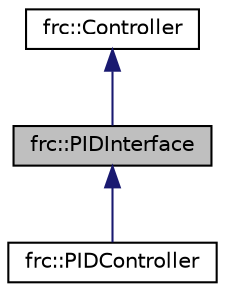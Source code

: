 digraph "frc::PIDInterface"
{
  edge [fontname="Helvetica",fontsize="10",labelfontname="Helvetica",labelfontsize="10"];
  node [fontname="Helvetica",fontsize="10",shape=record];
  Node1 [label="frc::PIDInterface",height=0.2,width=0.4,color="black", fillcolor="grey75", style="filled", fontcolor="black"];
  Node2 -> Node1 [dir="back",color="midnightblue",fontsize="10",style="solid",fontname="Helvetica"];
  Node2 [label="frc::Controller",height=0.2,width=0.4,color="black", fillcolor="white", style="filled",URL="$classfrc_1_1Controller.html",tooltip="Interface for Controllers. "];
  Node1 -> Node3 [dir="back",color="midnightblue",fontsize="10",style="solid",fontname="Helvetica"];
  Node3 [label="frc::PIDController",height=0.2,width=0.4,color="black", fillcolor="white", style="filled",URL="$classfrc_1_1PIDController.html",tooltip="Class implements a PID Control Loop. "];
}
